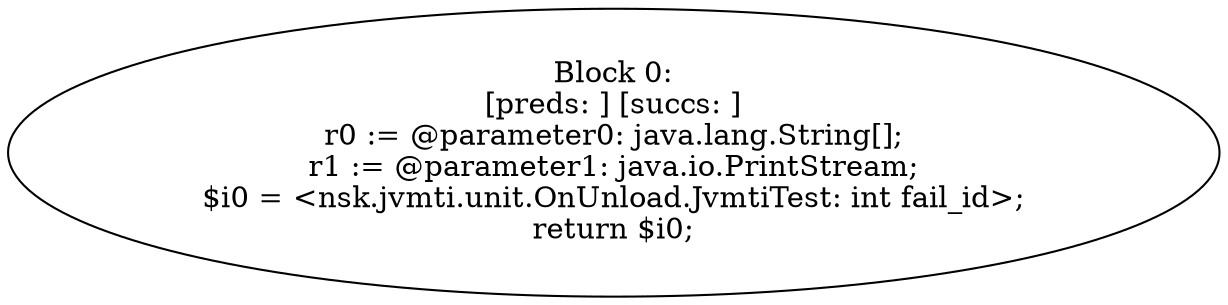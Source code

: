 digraph "unitGraph" {
    "Block 0:
[preds: ] [succs: ]
r0 := @parameter0: java.lang.String[];
r1 := @parameter1: java.io.PrintStream;
$i0 = <nsk.jvmti.unit.OnUnload.JvmtiTest: int fail_id>;
return $i0;
"
}
